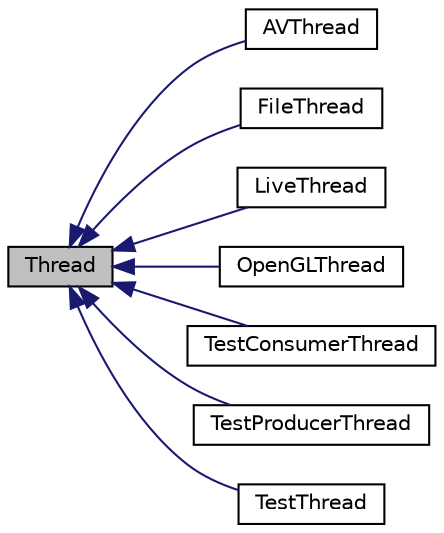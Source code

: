 digraph "Thread"
{
  edge [fontname="Helvetica",fontsize="10",labelfontname="Helvetica",labelfontsize="10"];
  node [fontname="Helvetica",fontsize="10",shape=record];
  rankdir="LR";
  Node0 [label="Thread",height=0.2,width=0.4,color="black", fillcolor="grey75", style="filled", fontcolor="black"];
  Node0 -> Node1 [dir="back",color="midnightblue",fontsize="10",style="solid",fontname="Helvetica"];
  Node1 [label="AVThread",height=0.2,width=0.4,color="black", fillcolor="white", style="filled",URL="$classAVThread.html",tooltip="A thread consuming frames and feeding them to various encoders. "];
  Node0 -> Node2 [dir="back",color="midnightblue",fontsize="10",style="solid",fontname="Helvetica"];
  Node2 [label="FileThread",height=0.2,width=0.4,color="black", fillcolor="white", style="filled",URL="$classFileThread.html",tooltip="This class in analogous to LiveThread, but it handles files instead of live streams. "];
  Node0 -> Node3 [dir="back",color="midnightblue",fontsize="10",style="solid",fontname="Helvetica"];
  Node3 [label="LiveThread",height=0.2,width=0.4,color="black", fillcolor="white", style="filled",URL="$classLiveThread.html",tooltip="Live555, running in a separate thread. "];
  Node0 -> Node4 [dir="back",color="midnightblue",fontsize="10",style="solid",fontname="Helvetica"];
  Node4 [label="OpenGLThread",height=0.2,width=0.4,color="black", fillcolor="white", style="filled",URL="$classOpenGLThread.html",tooltip="This class does a lot of things: "];
  Node0 -> Node5 [dir="back",color="midnightblue",fontsize="10",style="solid",fontname="Helvetica"];
  Node5 [label="TestConsumerThread",height=0.2,width=0.4,color="black", fillcolor="white", style="filled",URL="$classTestConsumerThread.html",tooltip="A demo thread for testing the producer/consumer module for fifos. "];
  Node0 -> Node6 [dir="back",color="midnightblue",fontsize="10",style="solid",fontname="Helvetica"];
  Node6 [label="TestProducerThread",height=0.2,width=0.4,color="black", fillcolor="white", style="filled",URL="$classTestProducerThread.html",tooltip="A demo thread for testing the producer/consumer module for fifos. "];
  Node0 -> Node7 [dir="back",color="midnightblue",fontsize="10",style="solid",fontname="Helvetica"];
  Node7 [label="TestThread",height=0.2,width=0.4,color="black", fillcolor="white", style="filled",URL="$classTestThread.html"];
}
